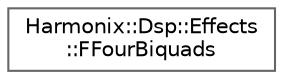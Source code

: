 digraph "Graphical Class Hierarchy"
{
 // INTERACTIVE_SVG=YES
 // LATEX_PDF_SIZE
  bgcolor="transparent";
  edge [fontname=Helvetica,fontsize=10,labelfontname=Helvetica,labelfontsize=10];
  node [fontname=Helvetica,fontsize=10,shape=box,height=0.2,width=0.4];
  rankdir="LR";
  Node0 [id="Node000000",label="Harmonix::Dsp::Effects\l::FFourBiquads",height=0.2,width=0.4,color="grey40", fillcolor="white", style="filled",URL="$d8/de3/classHarmonix_1_1Dsp_1_1Effects_1_1FFourBiquads.html",tooltip=" "];
}
